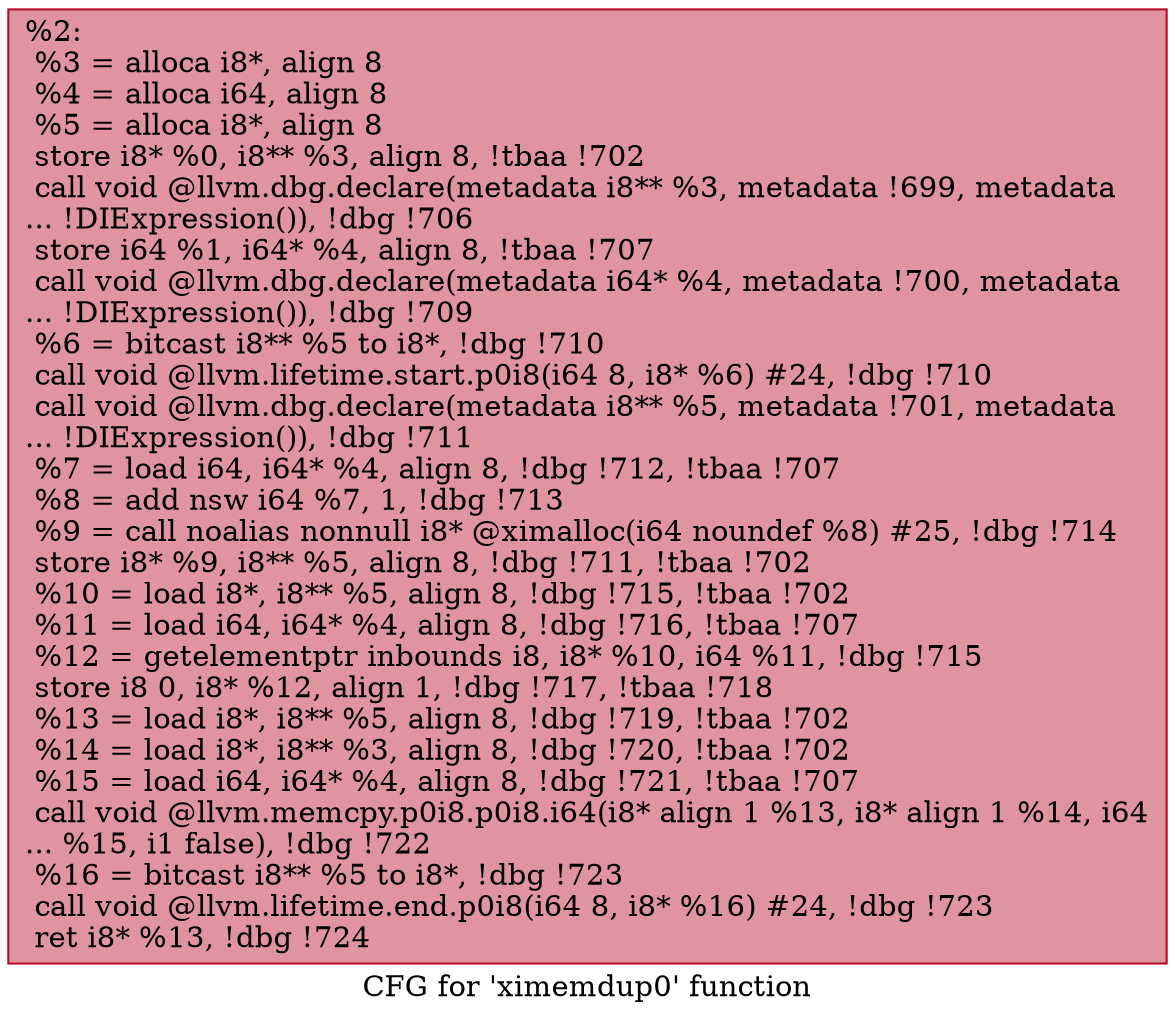 digraph "CFG for 'ximemdup0' function" {
	label="CFG for 'ximemdup0' function";

	Node0xb06980 [shape=record,color="#b70d28ff", style=filled, fillcolor="#b70d2870",label="{%2:\l  %3 = alloca i8*, align 8\l  %4 = alloca i64, align 8\l  %5 = alloca i8*, align 8\l  store i8* %0, i8** %3, align 8, !tbaa !702\l  call void @llvm.dbg.declare(metadata i8** %3, metadata !699, metadata\l... !DIExpression()), !dbg !706\l  store i64 %1, i64* %4, align 8, !tbaa !707\l  call void @llvm.dbg.declare(metadata i64* %4, metadata !700, metadata\l... !DIExpression()), !dbg !709\l  %6 = bitcast i8** %5 to i8*, !dbg !710\l  call void @llvm.lifetime.start.p0i8(i64 8, i8* %6) #24, !dbg !710\l  call void @llvm.dbg.declare(metadata i8** %5, metadata !701, metadata\l... !DIExpression()), !dbg !711\l  %7 = load i64, i64* %4, align 8, !dbg !712, !tbaa !707\l  %8 = add nsw i64 %7, 1, !dbg !713\l  %9 = call noalias nonnull i8* @ximalloc(i64 noundef %8) #25, !dbg !714\l  store i8* %9, i8** %5, align 8, !dbg !711, !tbaa !702\l  %10 = load i8*, i8** %5, align 8, !dbg !715, !tbaa !702\l  %11 = load i64, i64* %4, align 8, !dbg !716, !tbaa !707\l  %12 = getelementptr inbounds i8, i8* %10, i64 %11, !dbg !715\l  store i8 0, i8* %12, align 1, !dbg !717, !tbaa !718\l  %13 = load i8*, i8** %5, align 8, !dbg !719, !tbaa !702\l  %14 = load i8*, i8** %3, align 8, !dbg !720, !tbaa !702\l  %15 = load i64, i64* %4, align 8, !dbg !721, !tbaa !707\l  call void @llvm.memcpy.p0i8.p0i8.i64(i8* align 1 %13, i8* align 1 %14, i64\l... %15, i1 false), !dbg !722\l  %16 = bitcast i8** %5 to i8*, !dbg !723\l  call void @llvm.lifetime.end.p0i8(i64 8, i8* %16) #24, !dbg !723\l  ret i8* %13, !dbg !724\l}"];
}
